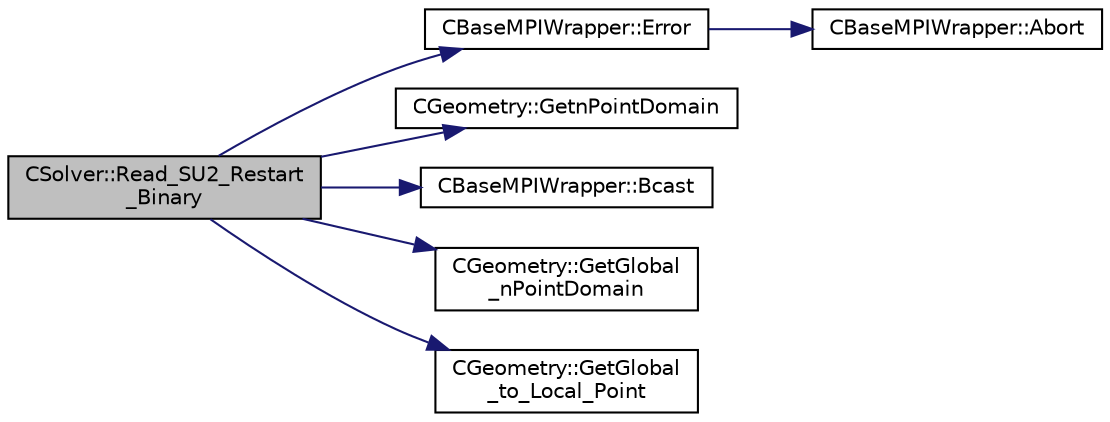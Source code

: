 digraph "CSolver::Read_SU2_Restart_Binary"
{
  edge [fontname="Helvetica",fontsize="10",labelfontname="Helvetica",labelfontsize="10"];
  node [fontname="Helvetica",fontsize="10",shape=record];
  rankdir="LR";
  Node4073 [label="CSolver::Read_SU2_Restart\l_Binary",height=0.2,width=0.4,color="black", fillcolor="grey75", style="filled", fontcolor="black"];
  Node4073 -> Node4074 [color="midnightblue",fontsize="10",style="solid",fontname="Helvetica"];
  Node4074 [label="CBaseMPIWrapper::Error",height=0.2,width=0.4,color="black", fillcolor="white", style="filled",URL="$class_c_base_m_p_i_wrapper.html#a04457c47629bda56704e6a8804833eeb"];
  Node4074 -> Node4075 [color="midnightblue",fontsize="10",style="solid",fontname="Helvetica"];
  Node4075 [label="CBaseMPIWrapper::Abort",height=0.2,width=0.4,color="black", fillcolor="white", style="filled",URL="$class_c_base_m_p_i_wrapper.html#a21ef5681e2acb532d345e9bab173ef07"];
  Node4073 -> Node4076 [color="midnightblue",fontsize="10",style="solid",fontname="Helvetica"];
  Node4076 [label="CGeometry::GetnPointDomain",height=0.2,width=0.4,color="black", fillcolor="white", style="filled",URL="$class_c_geometry.html#a4fc7de3bff7b6f8c35717016d6f8fcb2",tooltip="Get number of real points (that belong to the domain). "];
  Node4073 -> Node4077 [color="midnightblue",fontsize="10",style="solid",fontname="Helvetica"];
  Node4077 [label="CBaseMPIWrapper::Bcast",height=0.2,width=0.4,color="black", fillcolor="white", style="filled",URL="$class_c_base_m_p_i_wrapper.html#ae816a2f124ea5ae95337418462514df5"];
  Node4073 -> Node4078 [color="midnightblue",fontsize="10",style="solid",fontname="Helvetica"];
  Node4078 [label="CGeometry::GetGlobal\l_nPointDomain",height=0.2,width=0.4,color="black", fillcolor="white", style="filled",URL="$class_c_geometry.html#a22f1fbc70d2133f1d1924cc7b56caee9",tooltip="A virtual member. "];
  Node4073 -> Node4079 [color="midnightblue",fontsize="10",style="solid",fontname="Helvetica"];
  Node4079 [label="CGeometry::GetGlobal\l_to_Local_Point",height=0.2,width=0.4,color="black", fillcolor="white", style="filled",URL="$class_c_geometry.html#af8c9098e9da9a7c6c86d7316fe76230f",tooltip="A virtual member. "];
}
